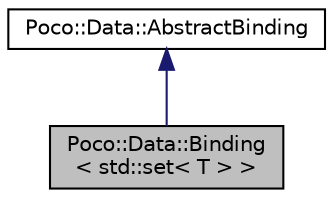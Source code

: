digraph "Poco::Data::Binding&lt; std::set&lt; T &gt; &gt;"
{
 // LATEX_PDF_SIZE
  edge [fontname="Helvetica",fontsize="10",labelfontname="Helvetica",labelfontsize="10"];
  node [fontname="Helvetica",fontsize="10",shape=record];
  Node1 [label="Poco::Data::Binding\l\< std::set\< T \> \>",height=0.2,width=0.4,color="black", fillcolor="grey75", style="filled", fontcolor="black",tooltip="Specialization for std::set."];
  Node2 -> Node1 [dir="back",color="midnightblue",fontsize="10",style="solid"];
  Node2 [label="Poco::Data::AbstractBinding",height=0.2,width=0.4,color="black", fillcolor="white", style="filled",URL="$classPoco_1_1Data_1_1AbstractBinding.html",tooltip="AbstractBinding connects a value with a placeholder via an AbstractBinder interface."];
}
